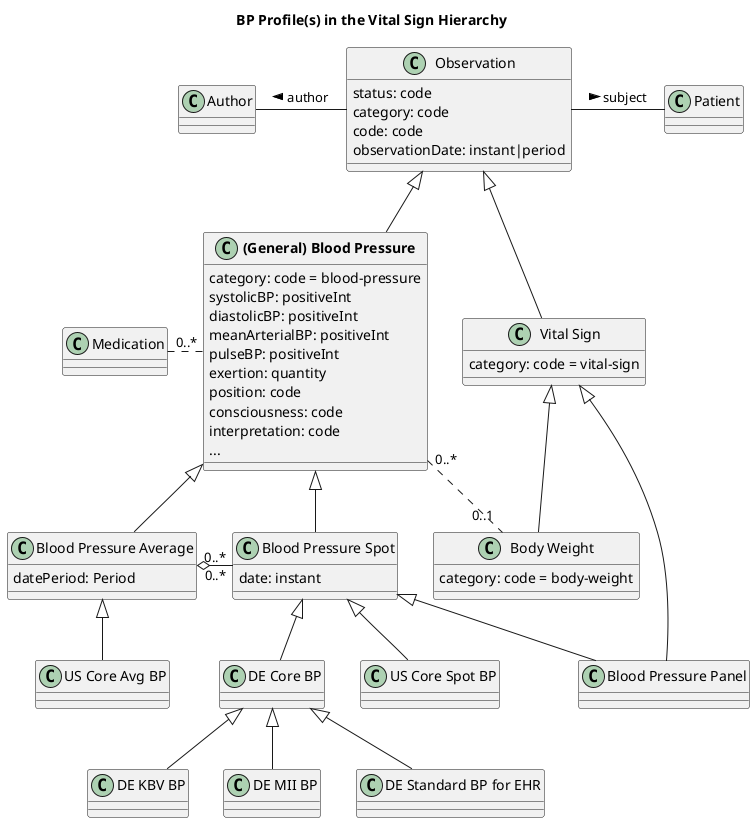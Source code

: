 @startuml

title BP Profile(s) in the Vital Sign Hierarchy

class "Observation" as obs {
    status: code
    category: code
    code: code
    observationDate: instant|period
}

class "Vital Sign" as vs {
    category: code = vital-sign
}

class "**(General) Blood Pressure**" as bp {
    category: code = blood-pressure
    systolicBP: positiveInt
    diastolicBP: positiveInt
    meanArterialBP: positiveInt
    pulseBP: positiveInt
    exertion: quantity
    position: code
    consciousness: code
    interpretation: code
    ...
}

obs <|-- vs
obs <|-- bp 


class "Body Weight" as bw {
    category: code = body-weight
}

class "Medication" as medic 

class "Blood Pressure Spot" as bps {
    date: instant
}

class "Blood Pressure Panel" as bpp {

}

class "Blood Pressure Average" as bpa {
    datePeriod: Period
}

bpa "0..*" o-right-- "0..*" bps

class "Patient" as pat
class "Author" as aut

class "US Core Spot BP" as usbp1 
class "DE Core BP" as debp
vs <|-- bpp
vs <|-- bw

class "US Core Avg BP" as usbp2 

obs -right- pat : subject >
obs -left- aut : author >

bp <|-- bps
bp <|-- bpa

bpa <|-- usbp2

bps <|-- usbp1
bps <|-- debp
bps <|-- bpp

bp "0..*" ..right. "0..1" bw
bp .left.. "0..*" medic

class "DE KBV BP" as dekbvbp
class "DE MII BP" as demiibp
class "DE Standard BP for EHR" as deehrbp

debp <|-- dekbvbp
debp <|-- demiibp
debp <|-- deehrbp

@enduml